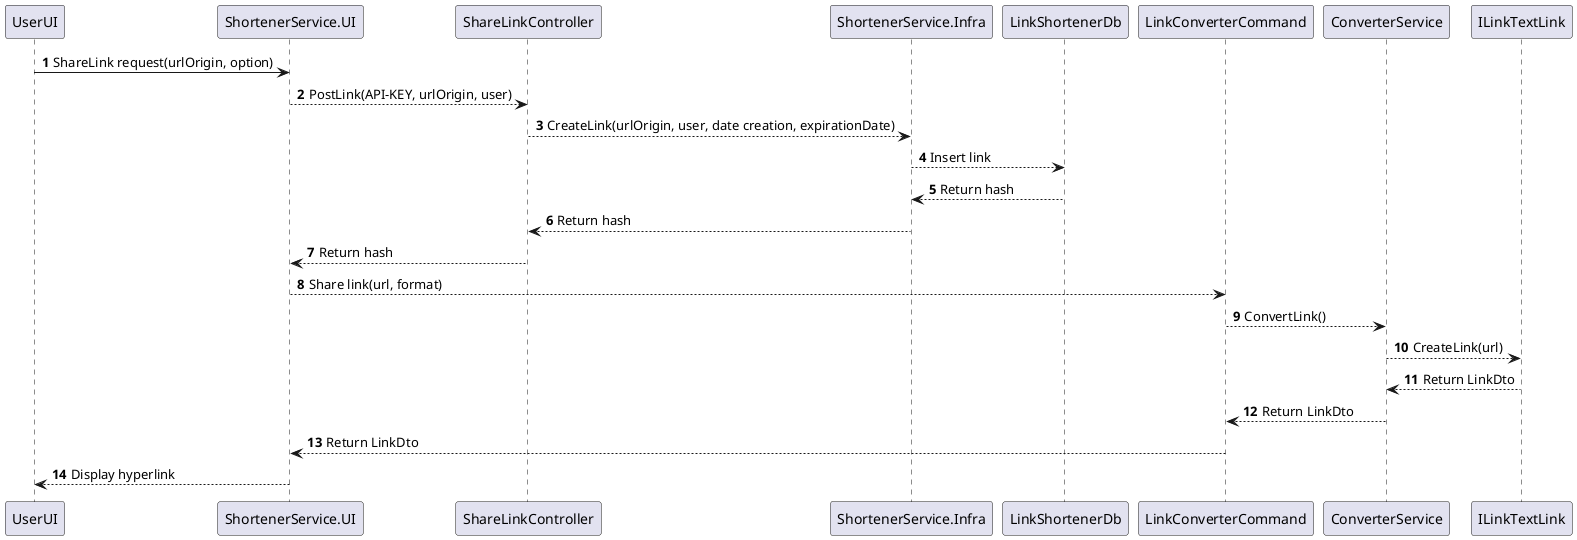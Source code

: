 ﻿@startuml
'https://plantuml.com/sequence-diagram

autonumber

UserUI -> ShortenerService.UI: ShareLink request(urlOrigin, option)
ShortenerService.UI --> ShareLinkController: PostLink(API-KEY, urlOrigin, user)
ShareLinkController --> ShortenerService.Infra: CreateLink(urlOrigin, user, date creation, expirationDate) 
ShortenerService.Infra --> LinkShortenerDb: Insert link 
ShortenerService.Infra <-- LinkShortenerDb: Return hash
ShareLinkController <-- ShortenerService.Infra: Return hash
ShortenerService.UI <-- ShareLinkController: Return hash
ShortenerService.UI --> LinkConverterCommand: Share link(url, format)
LinkConverterCommand --> ConverterService: ConvertLink()
ConverterService --> ILinkTextLink: CreateLink(url)
ConverterService <-- ILinkTextLink: Return LinkDto
LinkConverterCommand <-- ConverterService: Return LinkDto
ShortenerService.UI <-- LinkConverterCommand: Return LinkDto
UserUI <-- ShortenerService.UI: Display hyperlink
@enduml